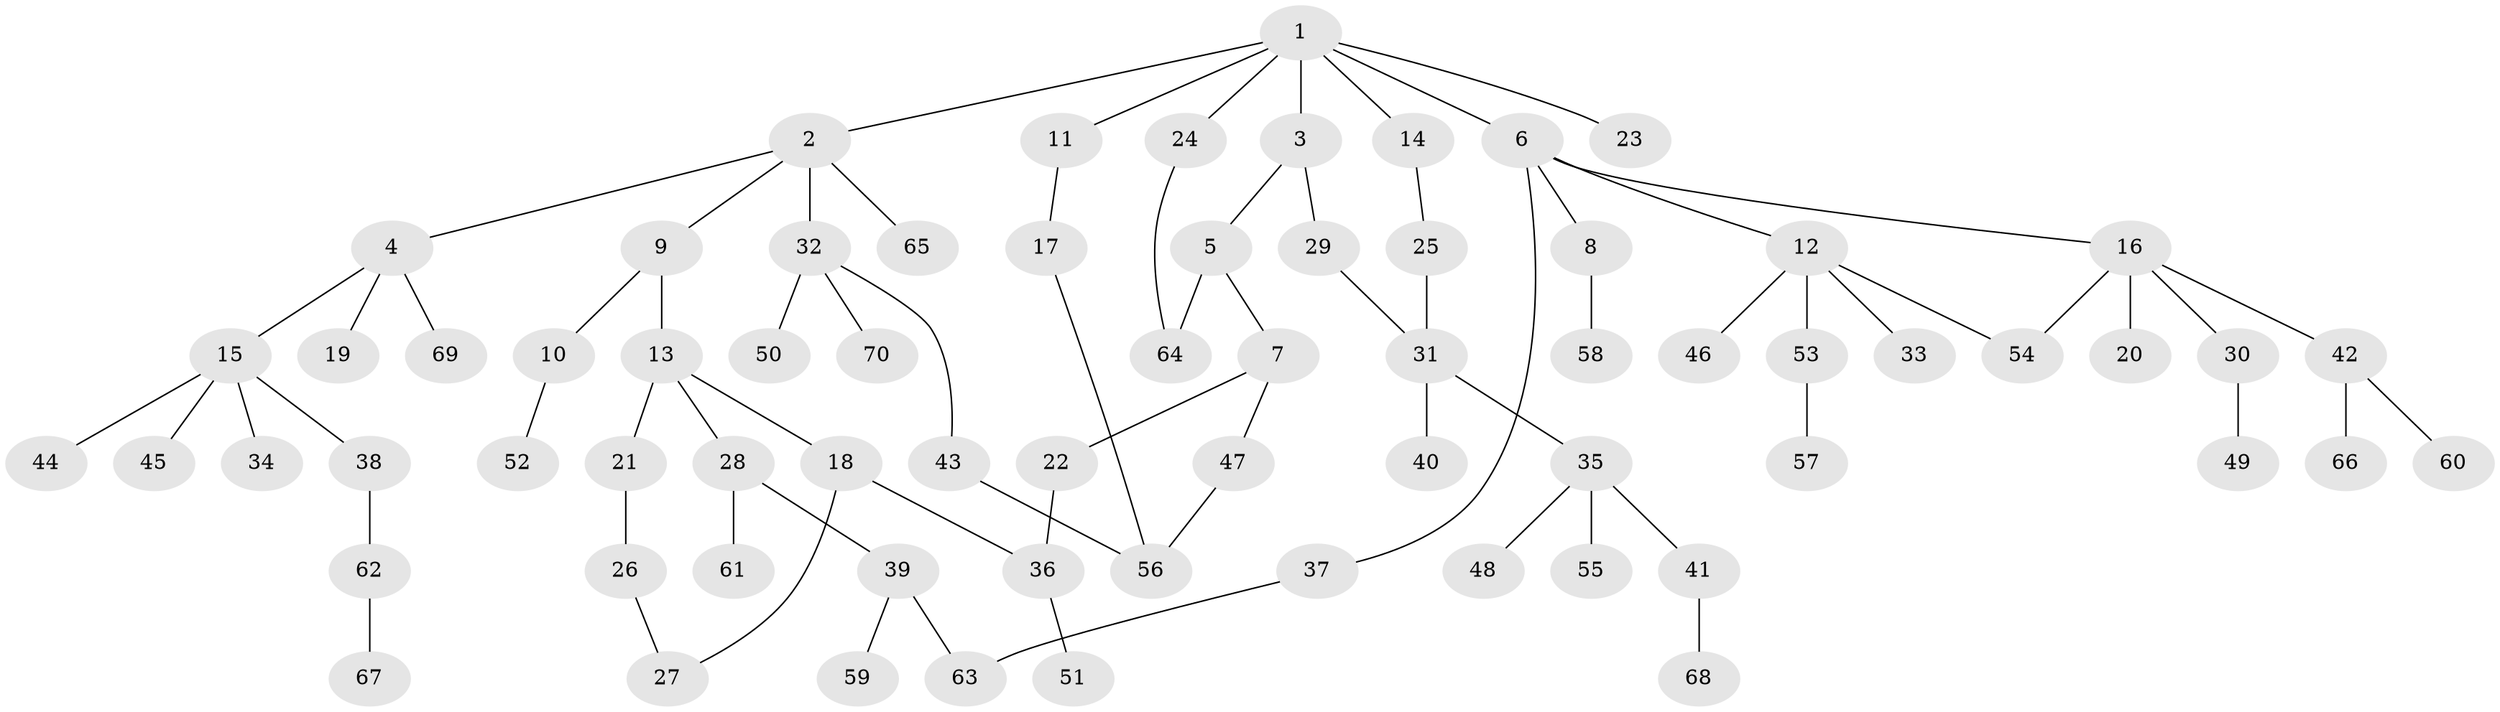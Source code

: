 // coarse degree distribution, {5: 0.023255813953488372, 4: 0.13953488372093023, 3: 0.18604651162790697, 6: 0.023255813953488372, 2: 0.32558139534883723, 1: 0.3023255813953488}
// Generated by graph-tools (version 1.1) at 2025/36/03/04/25 23:36:00]
// undirected, 70 vertices, 77 edges
graph export_dot {
  node [color=gray90,style=filled];
  1;
  2;
  3;
  4;
  5;
  6;
  7;
  8;
  9;
  10;
  11;
  12;
  13;
  14;
  15;
  16;
  17;
  18;
  19;
  20;
  21;
  22;
  23;
  24;
  25;
  26;
  27;
  28;
  29;
  30;
  31;
  32;
  33;
  34;
  35;
  36;
  37;
  38;
  39;
  40;
  41;
  42;
  43;
  44;
  45;
  46;
  47;
  48;
  49;
  50;
  51;
  52;
  53;
  54;
  55;
  56;
  57;
  58;
  59;
  60;
  61;
  62;
  63;
  64;
  65;
  66;
  67;
  68;
  69;
  70;
  1 -- 2;
  1 -- 3;
  1 -- 6;
  1 -- 11;
  1 -- 14;
  1 -- 23;
  1 -- 24;
  2 -- 4;
  2 -- 9;
  2 -- 32;
  2 -- 65;
  3 -- 5;
  3 -- 29;
  4 -- 15;
  4 -- 19;
  4 -- 69;
  5 -- 7;
  5 -- 64;
  6 -- 8;
  6 -- 12;
  6 -- 16;
  6 -- 37;
  7 -- 22;
  7 -- 47;
  8 -- 58;
  9 -- 10;
  9 -- 13;
  10 -- 52;
  11 -- 17;
  12 -- 33;
  12 -- 46;
  12 -- 53;
  12 -- 54;
  13 -- 18;
  13 -- 21;
  13 -- 28;
  14 -- 25;
  15 -- 34;
  15 -- 38;
  15 -- 44;
  15 -- 45;
  16 -- 20;
  16 -- 30;
  16 -- 42;
  16 -- 54;
  17 -- 56;
  18 -- 27;
  18 -- 36;
  21 -- 26;
  22 -- 36;
  24 -- 64;
  25 -- 31;
  26 -- 27;
  28 -- 39;
  28 -- 61;
  29 -- 31;
  30 -- 49;
  31 -- 35;
  31 -- 40;
  32 -- 43;
  32 -- 50;
  32 -- 70;
  35 -- 41;
  35 -- 48;
  35 -- 55;
  36 -- 51;
  37 -- 63;
  38 -- 62;
  39 -- 59;
  39 -- 63;
  41 -- 68;
  42 -- 60;
  42 -- 66;
  43 -- 56;
  47 -- 56;
  53 -- 57;
  62 -- 67;
}
